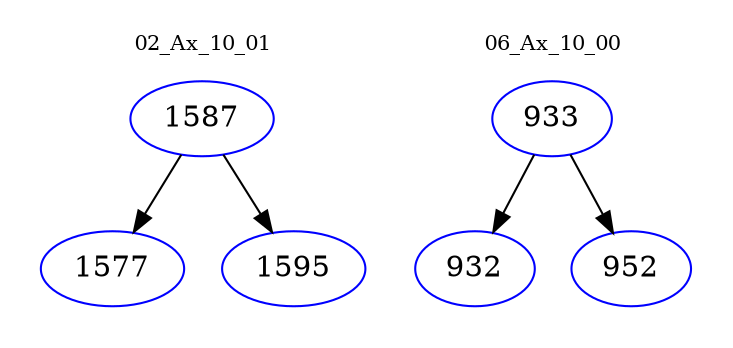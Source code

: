 digraph{
subgraph cluster_0 {
color = white
label = "02_Ax_10_01";
fontsize=10;
T0_1587 [label="1587", color="blue"]
T0_1587 -> T0_1577 [color="black"]
T0_1577 [label="1577", color="blue"]
T0_1587 -> T0_1595 [color="black"]
T0_1595 [label="1595", color="blue"]
}
subgraph cluster_1 {
color = white
label = "06_Ax_10_00";
fontsize=10;
T1_933 [label="933", color="blue"]
T1_933 -> T1_932 [color="black"]
T1_932 [label="932", color="blue"]
T1_933 -> T1_952 [color="black"]
T1_952 [label="952", color="blue"]
}
}

